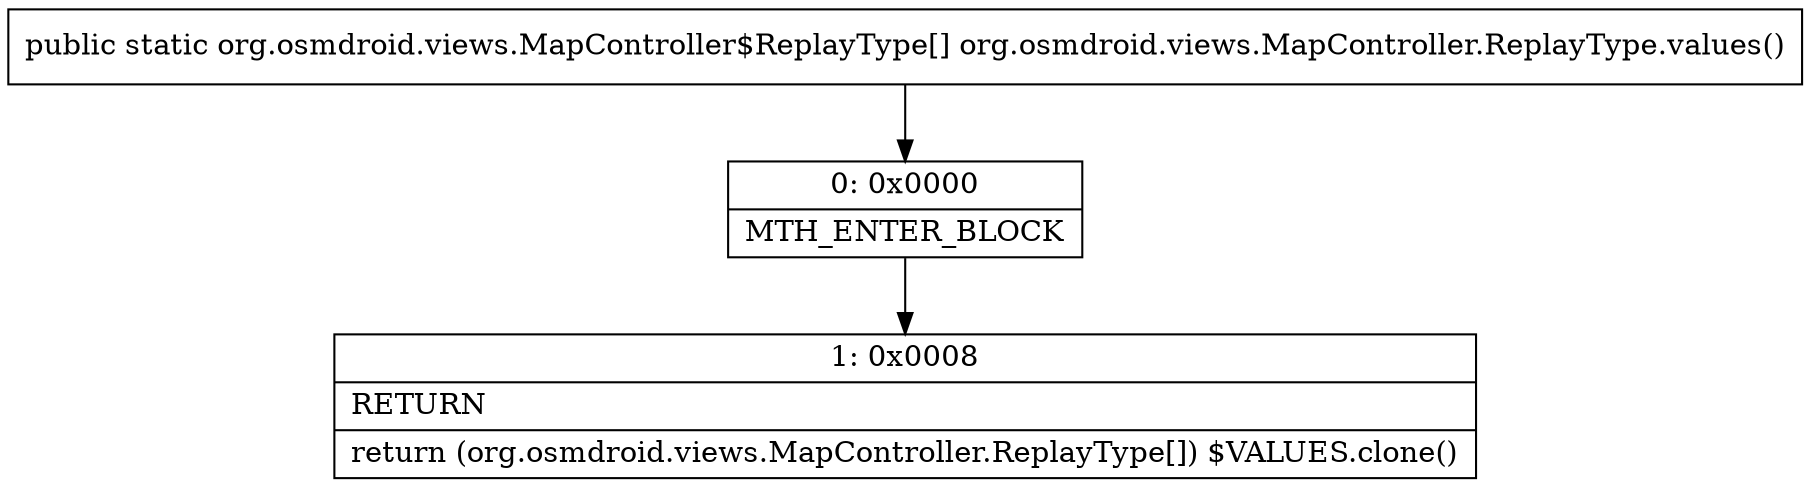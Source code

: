digraph "CFG fororg.osmdroid.views.MapController.ReplayType.values()[Lorg\/osmdroid\/views\/MapController$ReplayType;" {
Node_0 [shape=record,label="{0\:\ 0x0000|MTH_ENTER_BLOCK\l}"];
Node_1 [shape=record,label="{1\:\ 0x0008|RETURN\l|return (org.osmdroid.views.MapController.ReplayType[]) $VALUES.clone()\l}"];
MethodNode[shape=record,label="{public static org.osmdroid.views.MapController$ReplayType[] org.osmdroid.views.MapController.ReplayType.values() }"];
MethodNode -> Node_0;
Node_0 -> Node_1;
}

